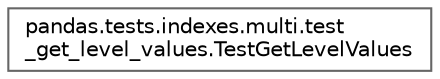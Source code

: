 digraph "Graphical Class Hierarchy"
{
 // LATEX_PDF_SIZE
  bgcolor="transparent";
  edge [fontname=Helvetica,fontsize=10,labelfontname=Helvetica,labelfontsize=10];
  node [fontname=Helvetica,fontsize=10,shape=box,height=0.2,width=0.4];
  rankdir="LR";
  Node0 [id="Node000000",label="pandas.tests.indexes.multi.test\l_get_level_values.TestGetLevelValues",height=0.2,width=0.4,color="grey40", fillcolor="white", style="filled",URL="$da/d74/classpandas_1_1tests_1_1indexes_1_1multi_1_1test__get__level__values_1_1TestGetLevelValues.html",tooltip=" "];
}
